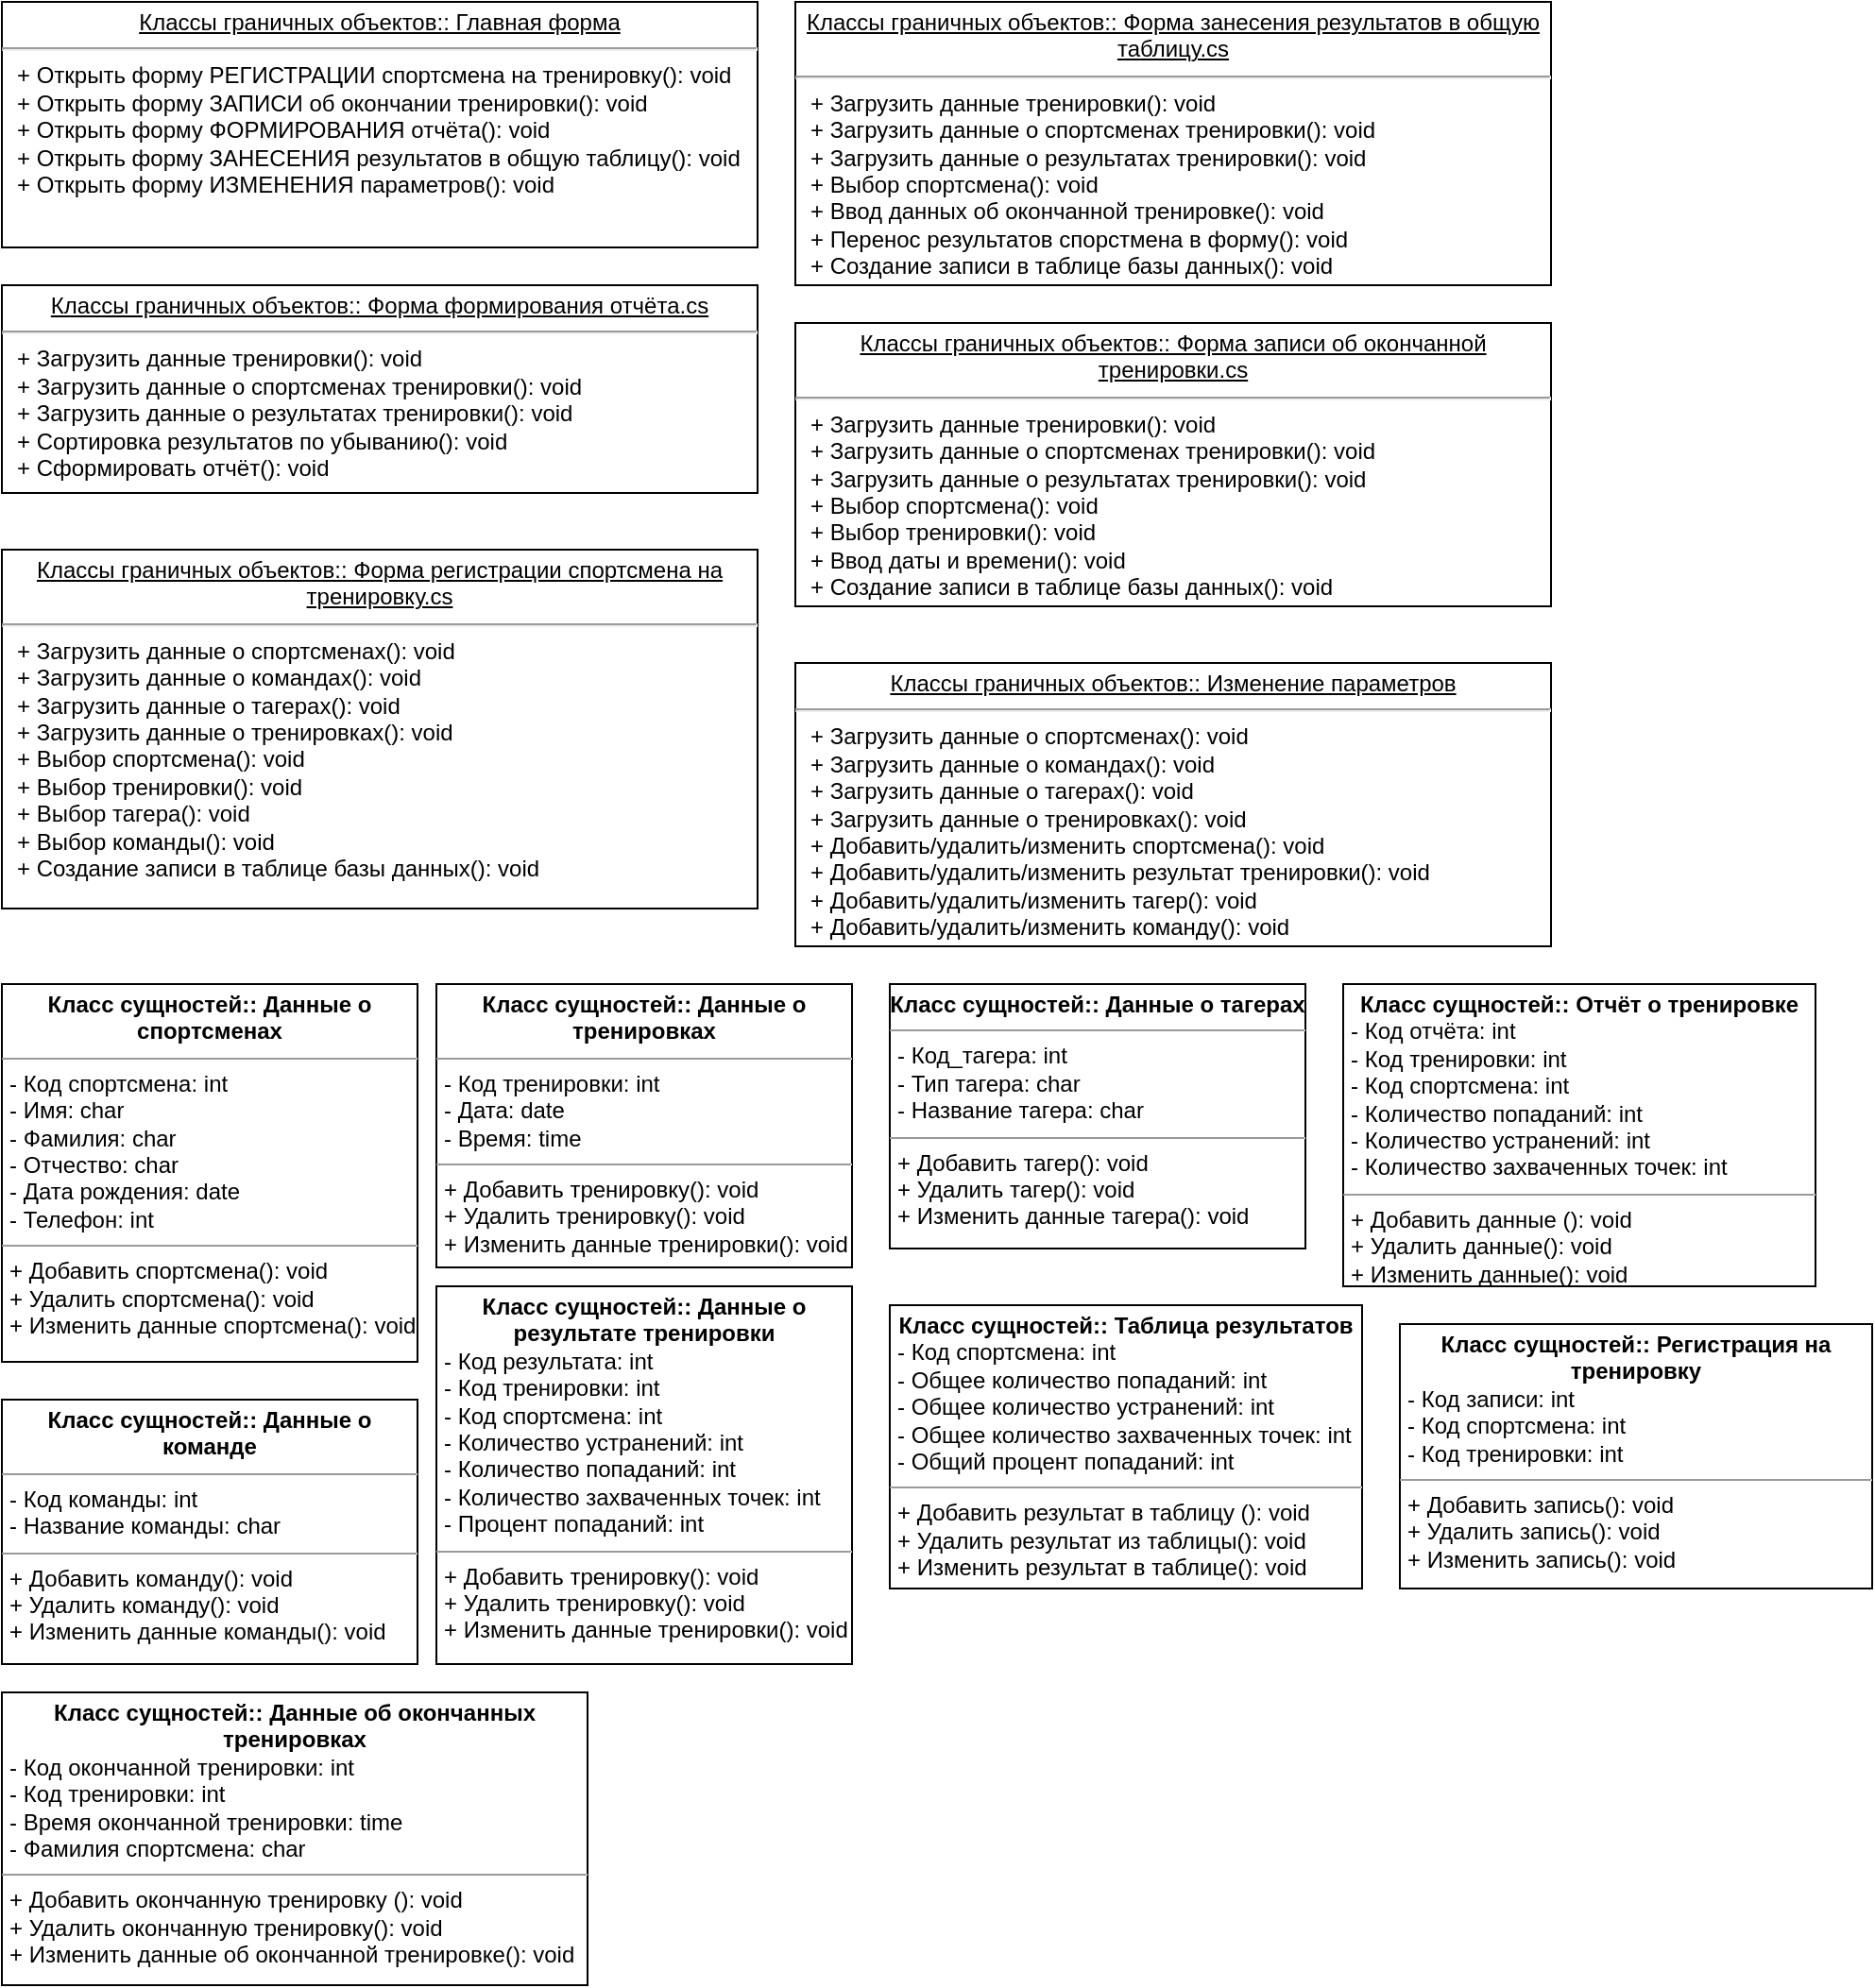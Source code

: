 <mxfile version="22.1.2" type="device">
  <diagram name="Страница — 1" id="Qu0wm0MgUiS_f0kj7Ct0">
    <mxGraphModel dx="1405" dy="1496" grid="1" gridSize="10" guides="1" tooltips="1" connect="1" arrows="1" fold="1" page="1" pageScale="1" pageWidth="827" pageHeight="1169" math="0" shadow="0">
      <root>
        <mxCell id="0" />
        <mxCell id="1" parent="0" />
        <mxCell id="mhlp-eTYFJu1O5pDRAgd-3" value="&lt;p style=&quot;margin:0px;margin-top:4px;text-align:center;text-decoration:underline;&quot;&gt;Классы граничных объектов:: Главная форма&lt;br&gt;&lt;/p&gt;&lt;hr&gt;&lt;p style=&quot;margin:0px;margin-left:8px;&quot;&gt;+ Открыть форму РЕГИСТРАЦИИ спортсмена на тренировку(): void&lt;br&gt;+ Открыть форму ЗАПИСИ об окончании тренировки(): void&lt;br&gt;+ Открыть форму ФОРМИРОВАНИЯ отчёта(): void&lt;br&gt;&lt;/p&gt;&lt;p style=&quot;margin:0px;margin-left:8px;&quot;&gt;+ Открыть форму ЗАНЕСЕНИЯ результатов в общую таблицу(): void&lt;br&gt;&lt;/p&gt;&lt;p style=&quot;margin:0px;margin-left:8px;&quot;&gt;+ Открыть форму ИЗМЕНЕНИЯ параметров(): void&lt;br&gt;&lt;/p&gt;" style="verticalAlign=top;align=left;overflow=fill;fontSize=12;fontFamily=Helvetica;html=1;whiteSpace=wrap;" parent="1" vertex="1">
          <mxGeometry x="-110" y="-310" width="400" height="130" as="geometry" />
        </mxCell>
        <mxCell id="mhlp-eTYFJu1O5pDRAgd-4" value="&lt;p style=&quot;margin:0px;margin-top:4px;text-align:center;text-decoration:underline;&quot;&gt;Классы граничных объектов:: Форма формирования отчёта.cs&lt;br&gt;&lt;/p&gt;&lt;hr&gt;&lt;p style=&quot;margin:0px;margin-left:8px;&quot;&gt;+ Загрузить данные тренировки(): void&lt;br&gt;+ Загрузить данные о спортсменах тренировки(): void&lt;br&gt;+ Загрузить данные о результатах тренировки(): void&lt;br&gt;&lt;/p&gt;&lt;p style=&quot;margin:0px;margin-left:8px;&quot;&gt;+ Сортировка результатов по убыванию(): void&lt;br&gt;&lt;/p&gt;&lt;p style=&quot;margin:0px;margin-left:8px;&quot;&gt;+ Сформировать отчёт(): void&lt;br&gt;&lt;/p&gt;" style="verticalAlign=top;align=left;overflow=fill;fontSize=12;fontFamily=Helvetica;html=1;whiteSpace=wrap;" parent="1" vertex="1">
          <mxGeometry x="-110" y="-160" width="400" height="110" as="geometry" />
        </mxCell>
        <mxCell id="mhlp-eTYFJu1O5pDRAgd-5" value="&lt;p style=&quot;margin:0px;margin-top:4px;text-align:center;text-decoration:underline;&quot;&gt;Классы граничных объектов:: Форма занесения результатов в общую таблицу.cs&lt;br&gt;&lt;/p&gt;&lt;hr&gt;&lt;p style=&quot;margin:0px;margin-left:8px;&quot;&gt;+ Загрузить данные тренировки(): void&lt;br&gt;+ Загрузить данные о спортсменах тренировки(): void&lt;br&gt;+ Загрузить данные о результатах тренировки(): void&lt;br&gt;&lt;/p&gt;&lt;p style=&quot;margin:0px;margin-left:8px;&quot;&gt;+ Выбор спортсмена(): void&lt;br&gt;&lt;/p&gt;&lt;p style=&quot;margin:0px;margin-left:8px;&quot;&gt;+ Ввод данных об окончанной тренировке(): void&lt;/p&gt;&lt;p style=&quot;margin:0px;margin-left:8px;&quot;&gt;+ Перенос результатов спорстмена в форму(): void&lt;br&gt;&lt;/p&gt;&lt;p style=&quot;margin:0px;margin-left:8px;&quot;&gt;+ Создание записи в таблице базы данных(): void&lt;br&gt;&lt;/p&gt;" style="verticalAlign=top;align=left;overflow=fill;fontSize=12;fontFamily=Helvetica;html=1;whiteSpace=wrap;" parent="1" vertex="1">
          <mxGeometry x="310" y="-310" width="400" height="150" as="geometry" />
        </mxCell>
        <mxCell id="mhlp-eTYFJu1O5pDRAgd-7" value="&lt;p style=&quot;margin:0px;margin-top:4px;text-align:center;text-decoration:underline;&quot;&gt;Классы граничных объектов:: Форма записи об окончанной тренировки.cs&lt;br&gt;&lt;/p&gt;&lt;hr&gt;&lt;p style=&quot;margin:0px;margin-left:8px;&quot;&gt;+ Загрузить данные тренировки(): void&lt;br&gt;+ Загрузить данные о спортсменах тренировки(): void&lt;br&gt;+ Загрузить данные о результатах тренировки(): void&lt;br&gt;&lt;/p&gt;&lt;p style=&quot;margin:0px;margin-left:8px;&quot;&gt;+ Выбор спортсмена(): void&lt;br&gt;&lt;/p&gt;&lt;p style=&quot;margin:0px;margin-left:8px;&quot;&gt;+ Выбор тренировки(): void&lt;/p&gt;&lt;p style=&quot;margin:0px;margin-left:8px;&quot;&gt;+ Ввод даты и времени(): void&lt;br&gt;&lt;/p&gt;&lt;p style=&quot;margin:0px;margin-left:8px;&quot;&gt;+ Создание записи в таблице базы данных(): void&lt;br&gt;&lt;/p&gt;" style="verticalAlign=top;align=left;overflow=fill;fontSize=12;fontFamily=Helvetica;html=1;whiteSpace=wrap;" parent="1" vertex="1">
          <mxGeometry x="310" y="-140" width="400" height="150" as="geometry" />
        </mxCell>
        <mxCell id="mhlp-eTYFJu1O5pDRAgd-8" value="&lt;p style=&quot;margin:0px;margin-top:4px;text-align:center;text-decoration:underline;&quot;&gt;Классы граничных объектов:: Форма регистрации спортсмена на тренировку.cs&lt;br&gt;&lt;/p&gt;&lt;hr&gt;&lt;p style=&quot;margin:0px;margin-left:8px;&quot;&gt;+ Загрузить данные о спортсменах(): void&lt;br&gt;+ Загрузить данные о командах(): void&lt;br&gt;+ Загрузить данные о тагерах(): void&lt;br&gt;&lt;/p&gt;&lt;p style=&quot;margin:0px;margin-left:8px;&quot;&gt;+ Загрузить данные о тренировках(): void&lt;br&gt;&lt;/p&gt;&lt;p style=&quot;margin:0px;margin-left:8px;&quot;&gt;+ Выбор спортсмена(): void&lt;br&gt;&lt;/p&gt;&lt;p style=&quot;margin:0px;margin-left:8px;&quot;&gt;+ Выбор тренировки(): void&lt;/p&gt;&lt;p style=&quot;margin:0px;margin-left:8px;&quot;&gt;+ Выбор тагера(): void&lt;br&gt;&lt;/p&gt;&lt;p style=&quot;margin:0px;margin-left:8px;&quot;&gt;+ Выбор команды(): void&lt;br&gt;&lt;/p&gt;&lt;p style=&quot;margin:0px;margin-left:8px;&quot;&gt;&lt;span style=&quot;background-color: initial;&quot;&gt;+ Создание записи в таблице базы данных(): void&lt;/span&gt;&lt;br&gt;&lt;/p&gt;" style="verticalAlign=top;align=left;overflow=fill;fontSize=12;fontFamily=Helvetica;html=1;whiteSpace=wrap;" parent="1" vertex="1">
          <mxGeometry x="-110" y="-20" width="400" height="190" as="geometry" />
        </mxCell>
        <mxCell id="mhlp-eTYFJu1O5pDRAgd-9" value="&lt;p style=&quot;margin:0px;margin-top:4px;text-align:center;text-decoration:underline;&quot;&gt;Классы граничных объектов:: Изменение параметров&lt;br&gt;&lt;/p&gt;&lt;hr&gt;&lt;p style=&quot;margin:0px;margin-left:8px;&quot;&gt;+ Загрузить данные о спортсменах(): void&lt;br&gt;+ Загрузить данные о командах(): void&lt;br&gt;+ Загрузить данные о тагерах(): void&lt;br&gt;&lt;/p&gt;&lt;p style=&quot;margin:0px;margin-left:8px;&quot;&gt;+ Загрузить данные о тренировках(): void&lt;br&gt;&lt;/p&gt;&lt;p style=&quot;margin:0px;margin-left:8px;&quot;&gt;+ Добавить/удалить/изменить спортсмена(): void&lt;br&gt;&lt;/p&gt;&lt;p style=&quot;margin:0px;margin-left:8px;&quot;&gt;+ Добавить/удалить/изменить результат тренировки(): void&lt;/p&gt;&lt;p style=&quot;margin:0px;margin-left:8px;&quot;&gt;+ Добавить/удалить/изменить тагер(): void&lt;br&gt;&lt;/p&gt;&lt;p style=&quot;margin:0px;margin-left:8px;&quot;&gt;+&amp;nbsp;Добавить/удалить/изменить команду(): void&lt;/p&gt;" style="verticalAlign=top;align=left;overflow=fill;fontSize=12;fontFamily=Helvetica;html=1;whiteSpace=wrap;" parent="1" vertex="1">
          <mxGeometry x="310" y="40" width="400" height="150" as="geometry" />
        </mxCell>
        <mxCell id="mhlp-eTYFJu1O5pDRAgd-10" value="&lt;p style=&quot;margin:0px;margin-top:4px;text-align:center;&quot;&gt;&lt;b&gt;Класс сущностей:: Данные о спортсменах&lt;/b&gt;&lt;/p&gt;&lt;hr size=&quot;1&quot;&gt;&lt;p style=&quot;margin:0px;margin-left:4px;&quot;&gt;- Код спортсмена: int&lt;br&gt;- Имя: char&lt;/p&gt;&lt;p style=&quot;margin:0px;margin-left:4px;&quot;&gt;- Фамилия: char&lt;/p&gt;&lt;p style=&quot;margin:0px;margin-left:4px;&quot;&gt;- Отчество: char&lt;/p&gt;&lt;p style=&quot;margin:0px;margin-left:4px;&quot;&gt;- Дата рождения: date&lt;/p&gt;&lt;p style=&quot;margin:0px;margin-left:4px;&quot;&gt;- Телефон: int&lt;/p&gt;&lt;hr size=&quot;1&quot;&gt;&lt;p style=&quot;margin:0px;margin-left:4px;&quot;&gt;+ Добавить спортсмена(): void&lt;br&gt;+ Удалить спортсмена(): void&lt;br&gt;&lt;/p&gt;&lt;p style=&quot;margin:0px;margin-left:4px;&quot;&gt;+ Изменить данные спортсмена(): void&lt;br&gt;&lt;/p&gt;" style="verticalAlign=top;align=left;overflow=fill;fontSize=12;fontFamily=Helvetica;html=1;whiteSpace=wrap;" parent="1" vertex="1">
          <mxGeometry x="-110" y="210" width="220" height="200" as="geometry" />
        </mxCell>
        <mxCell id="mhlp-eTYFJu1O5pDRAgd-11" value="&lt;p style=&quot;margin:0px;margin-top:4px;text-align:center;&quot;&gt;&lt;b&gt;Класс сущностей:: Данные о тренировках&lt;/b&gt;&lt;/p&gt;&lt;hr size=&quot;1&quot;&gt;&lt;p style=&quot;margin:0px;margin-left:4px;&quot;&gt;- Код тренировки: int&lt;br&gt;- Дата: date&lt;/p&gt;&lt;p style=&quot;margin:0px;margin-left:4px;&quot;&gt;- Время: time&lt;/p&gt;&lt;hr size=&quot;1&quot;&gt;&lt;p style=&quot;margin:0px;margin-left:4px;&quot;&gt;+ Добавить тренировку(): void&lt;br&gt;+ Удалить тренировку(): void&lt;br&gt;&lt;/p&gt;&lt;p style=&quot;margin:0px;margin-left:4px;&quot;&gt;+ Изменить данные тренировки(): void&lt;br&gt;&lt;/p&gt;" style="verticalAlign=top;align=left;overflow=fill;fontSize=12;fontFamily=Helvetica;html=1;whiteSpace=wrap;" parent="1" vertex="1">
          <mxGeometry x="120" y="210" width="220" height="150" as="geometry" />
        </mxCell>
        <mxCell id="mhlp-eTYFJu1O5pDRAgd-12" value="&lt;p style=&quot;margin:0px;margin-top:4px;text-align:center;&quot;&gt;&lt;b&gt;Класс сущностей:: Данные о тагерах&lt;/b&gt;&lt;/p&gt;&lt;hr size=&quot;1&quot;&gt;&lt;p style=&quot;margin:0px;margin-left:4px;&quot;&gt;- Код_тагера: int&lt;br&gt;- Тип тагера: char&lt;/p&gt;&lt;p style=&quot;margin:0px;margin-left:4px;&quot;&gt;- Название тагера: char&lt;/p&gt;&lt;hr size=&quot;1&quot;&gt;&lt;p style=&quot;margin:0px;margin-left:4px;&quot;&gt;+ Добавить тагер(): void&lt;br&gt;+ Удалить тагер(): void&lt;br&gt;&lt;/p&gt;&lt;p style=&quot;margin:0px;margin-left:4px;&quot;&gt;+ Изменить данные тагера(): void&lt;br&gt;&lt;/p&gt;" style="verticalAlign=top;align=left;overflow=fill;fontSize=12;fontFamily=Helvetica;html=1;whiteSpace=wrap;" parent="1" vertex="1">
          <mxGeometry x="360" y="210" width="220" height="140" as="geometry" />
        </mxCell>
        <mxCell id="mhlp-eTYFJu1O5pDRAgd-13" value="&lt;p style=&quot;margin:0px;margin-top:4px;text-align:center;&quot;&gt;&lt;b&gt;Класс сущностей:: Данные о команде&lt;/b&gt;&lt;/p&gt;&lt;hr size=&quot;1&quot;&gt;&lt;p style=&quot;margin:0px;margin-left:4px;&quot;&gt;- Код команды: int&lt;br&gt;- Название команды: char&lt;/p&gt;&lt;hr size=&quot;1&quot;&gt;&lt;p style=&quot;margin:0px;margin-left:4px;&quot;&gt;+ Добавить команду(): void&lt;br&gt;+ Удалить команду(): void&lt;br&gt;&lt;/p&gt;&lt;p style=&quot;margin:0px;margin-left:4px;&quot;&gt;+ Изменить данные команды(): void&lt;br&gt;&lt;/p&gt;" style="verticalAlign=top;align=left;overflow=fill;fontSize=12;fontFamily=Helvetica;html=1;whiteSpace=wrap;" parent="1" vertex="1">
          <mxGeometry x="-110" y="430" width="220" height="140" as="geometry" />
        </mxCell>
        <mxCell id="G_WExZCxM53FgJ3CJvYQ-1" value="&lt;p style=&quot;margin:0px;margin-top:4px;text-align:center;&quot;&gt;&lt;b&gt;Класс сущностей:: Данные о результате тренировки&lt;/b&gt;&lt;/p&gt;&lt;p style=&quot;margin:0px;margin-left:4px;&quot;&gt;- Код результата: int&lt;/p&gt;&lt;p style=&quot;margin:0px;margin-left:4px;&quot;&gt;- Код тренировки: int&lt;/p&gt;&lt;p style=&quot;margin:0px;margin-left:4px;&quot;&gt;- Код спортсмена: int&lt;br&gt;- Количество устранений: int&lt;/p&gt;&lt;p style=&quot;margin:0px;margin-left:4px;&quot;&gt;- Количество попаданий: int&lt;/p&gt;&lt;p style=&quot;margin:0px;margin-left:4px;&quot;&gt;- Количество захваченных точек: int&lt;br&gt;&lt;/p&gt;&lt;p style=&quot;margin:0px;margin-left:4px;&quot;&gt;- Процент попаданий: int&lt;br&gt;&lt;/p&gt;&lt;hr size=&quot;1&quot;&gt;&lt;p style=&quot;margin:0px;margin-left:4px;&quot;&gt;+ Добавить тренировку(): void&lt;br&gt;+ Удалить тренировку(): void&lt;br&gt;&lt;/p&gt;&lt;p style=&quot;margin:0px;margin-left:4px;&quot;&gt;+ Изменить данные тренировки(): void&lt;br&gt;&lt;/p&gt;" style="verticalAlign=top;align=left;overflow=fill;fontSize=12;fontFamily=Helvetica;html=1;whiteSpace=wrap;" parent="1" vertex="1">
          <mxGeometry x="120" y="370" width="220" height="200" as="geometry" />
        </mxCell>
        <mxCell id="G_WExZCxM53FgJ3CJvYQ-2" value="&lt;p style=&quot;margin:0px;margin-top:4px;text-align:center;&quot;&gt;&lt;b&gt;Класс сущностей:: Таблица результатов&lt;/b&gt;&lt;/p&gt;&lt;p style=&quot;margin:0px;margin-left:4px;&quot;&gt;- Код спортсмена: int&lt;br&gt;- Общее количество попаданий: int&lt;/p&gt;&lt;p style=&quot;margin:0px;margin-left:4px;&quot;&gt;- Общее количество устранений: int&lt;/p&gt;&lt;p style=&quot;margin:0px;margin-left:4px;&quot;&gt;- Общее количество захваченных точек: int&lt;br&gt;&lt;/p&gt;&lt;p style=&quot;margin:0px;margin-left:4px;&quot;&gt;- Общий процент попаданий: int&lt;br&gt;&lt;/p&gt;&lt;hr size=&quot;1&quot;&gt;&lt;p style=&quot;margin:0px;margin-left:4px;&quot;&gt;+ Добавить результат в таблицу (): void&lt;br&gt;+ Удалить результат из таблицы(): void&lt;br&gt;&lt;/p&gt;&lt;p style=&quot;margin:0px;margin-left:4px;&quot;&gt;+ Изменить результат в таблице(): void&lt;br&gt;&lt;/p&gt;" style="verticalAlign=top;align=left;overflow=fill;fontSize=12;fontFamily=Helvetica;html=1;whiteSpace=wrap;" parent="1" vertex="1">
          <mxGeometry x="360" y="380" width="250" height="150" as="geometry" />
        </mxCell>
        <mxCell id="G_WExZCxM53FgJ3CJvYQ-4" value="&lt;p style=&quot;margin:0px;margin-top:4px;text-align:center;&quot;&gt;&lt;b&gt;Класс сущностей:: Данные об окончанных тренировках&lt;/b&gt;&lt;/p&gt;&lt;p style=&quot;margin:0px;margin-left:4px;&quot;&gt;- Код окончанной тренировки: int&lt;/p&gt;&lt;p style=&quot;margin:0px;margin-left:4px;&quot;&gt;- Код тренировки: int&lt;br&gt;- Время окончанной тренировки: time&lt;/p&gt;&lt;p style=&quot;margin:0px;margin-left:4px;&quot;&gt;- Фамилия спортсмена: char&lt;/p&gt;&lt;hr size=&quot;1&quot;&gt;&lt;p style=&quot;margin:0px;margin-left:4px;&quot;&gt;+ Добавить окончанную тренировку (): void&lt;br&gt;+ Удалить окончанную тренировку(): void&lt;br&gt;&lt;/p&gt;&lt;p style=&quot;margin:0px;margin-left:4px;&quot;&gt;+ Изменить данные об окончанной тренировке(): void&lt;br&gt;&lt;/p&gt;" style="verticalAlign=top;align=left;overflow=fill;fontSize=12;fontFamily=Helvetica;html=1;whiteSpace=wrap;" parent="1" vertex="1">
          <mxGeometry x="-110" y="585" width="310" height="155" as="geometry" />
        </mxCell>
        <mxCell id="ccriSigT0WaLCGj7wrD3-2" value="&lt;p style=&quot;margin:0px;margin-top:4px;text-align:center;&quot;&gt;&lt;b&gt;Класс сущностей:: Отчёт о тренировке&lt;/b&gt;&lt;/p&gt;&lt;p style=&quot;margin:0px;margin-left:4px;&quot;&gt;- Код отчёта: int&lt;br&gt;- Код тренировки: int&lt;/p&gt;&lt;p style=&quot;margin:0px;margin-left:4px;&quot;&gt;- Код спортсмена: int&lt;/p&gt;&lt;p style=&quot;margin:0px;margin-left:4px;&quot;&gt;- Количество попаданий: int&lt;br&gt;&lt;/p&gt;&lt;p style=&quot;margin:0px;margin-left:4px;&quot;&gt;- Количество устранений: int&lt;br&gt;&lt;/p&gt;&lt;p style=&quot;margin:0px;margin-left:4px;&quot;&gt;- Количество захваченных точек: int&lt;/p&gt;&lt;hr size=&quot;1&quot;&gt;&lt;p style=&quot;margin:0px;margin-left:4px;&quot;&gt;+ Добавить данные (): void&lt;br&gt;+ Удалить данные(): void&lt;br&gt;&lt;/p&gt;&lt;p style=&quot;margin:0px;margin-left:4px;&quot;&gt;+ Изменить данные(): void&lt;br&gt;&lt;/p&gt;" style="verticalAlign=top;align=left;overflow=fill;fontSize=12;fontFamily=Helvetica;html=1;whiteSpace=wrap;" parent="1" vertex="1">
          <mxGeometry x="600" y="210" width="250" height="160" as="geometry" />
        </mxCell>
        <mxCell id="yOF82vlr3-ge2-ID_J_z-1" value="&lt;p style=&quot;margin:0px;margin-top:4px;text-align:center;&quot;&gt;&lt;b&gt;Класс сущностей:: Регистрация на тренировку&lt;/b&gt;&lt;/p&gt;&lt;p style=&quot;margin:0px;margin-left:4px;&quot;&gt;- Код записи: int&lt;/p&gt;&lt;p style=&quot;margin:0px;margin-left:4px;&quot;&gt;- Код спортсмена: int&lt;/p&gt;&lt;p style=&quot;margin:0px;margin-left:4px;&quot;&gt;- Код тренировки: int&lt;br&gt;&lt;/p&gt;&lt;hr size=&quot;1&quot;&gt;&lt;p style=&quot;margin:0px;margin-left:4px;&quot;&gt;+ Добавить запись(): void&lt;br&gt;+ Удалить запись(): void&lt;br&gt;&lt;/p&gt;&lt;p style=&quot;margin:0px;margin-left:4px;&quot;&gt;+ Изменить запись(): void&lt;br&gt;&lt;/p&gt;" style="verticalAlign=top;align=left;overflow=fill;fontSize=12;fontFamily=Helvetica;html=1;whiteSpace=wrap;" vertex="1" parent="1">
          <mxGeometry x="630" y="390" width="250" height="140" as="geometry" />
        </mxCell>
      </root>
    </mxGraphModel>
  </diagram>
</mxfile>
